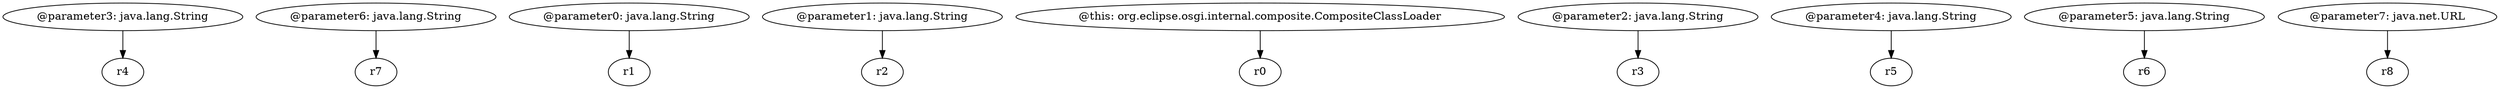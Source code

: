 digraph g {
0[label="@parameter3: java.lang.String"]
1[label="r4"]
0->1[label=""]
2[label="@parameter6: java.lang.String"]
3[label="r7"]
2->3[label=""]
4[label="@parameter0: java.lang.String"]
5[label="r1"]
4->5[label=""]
6[label="@parameter1: java.lang.String"]
7[label="r2"]
6->7[label=""]
8[label="@this: org.eclipse.osgi.internal.composite.CompositeClassLoader"]
9[label="r0"]
8->9[label=""]
10[label="@parameter2: java.lang.String"]
11[label="r3"]
10->11[label=""]
12[label="@parameter4: java.lang.String"]
13[label="r5"]
12->13[label=""]
14[label="@parameter5: java.lang.String"]
15[label="r6"]
14->15[label=""]
16[label="@parameter7: java.net.URL"]
17[label="r8"]
16->17[label=""]
}